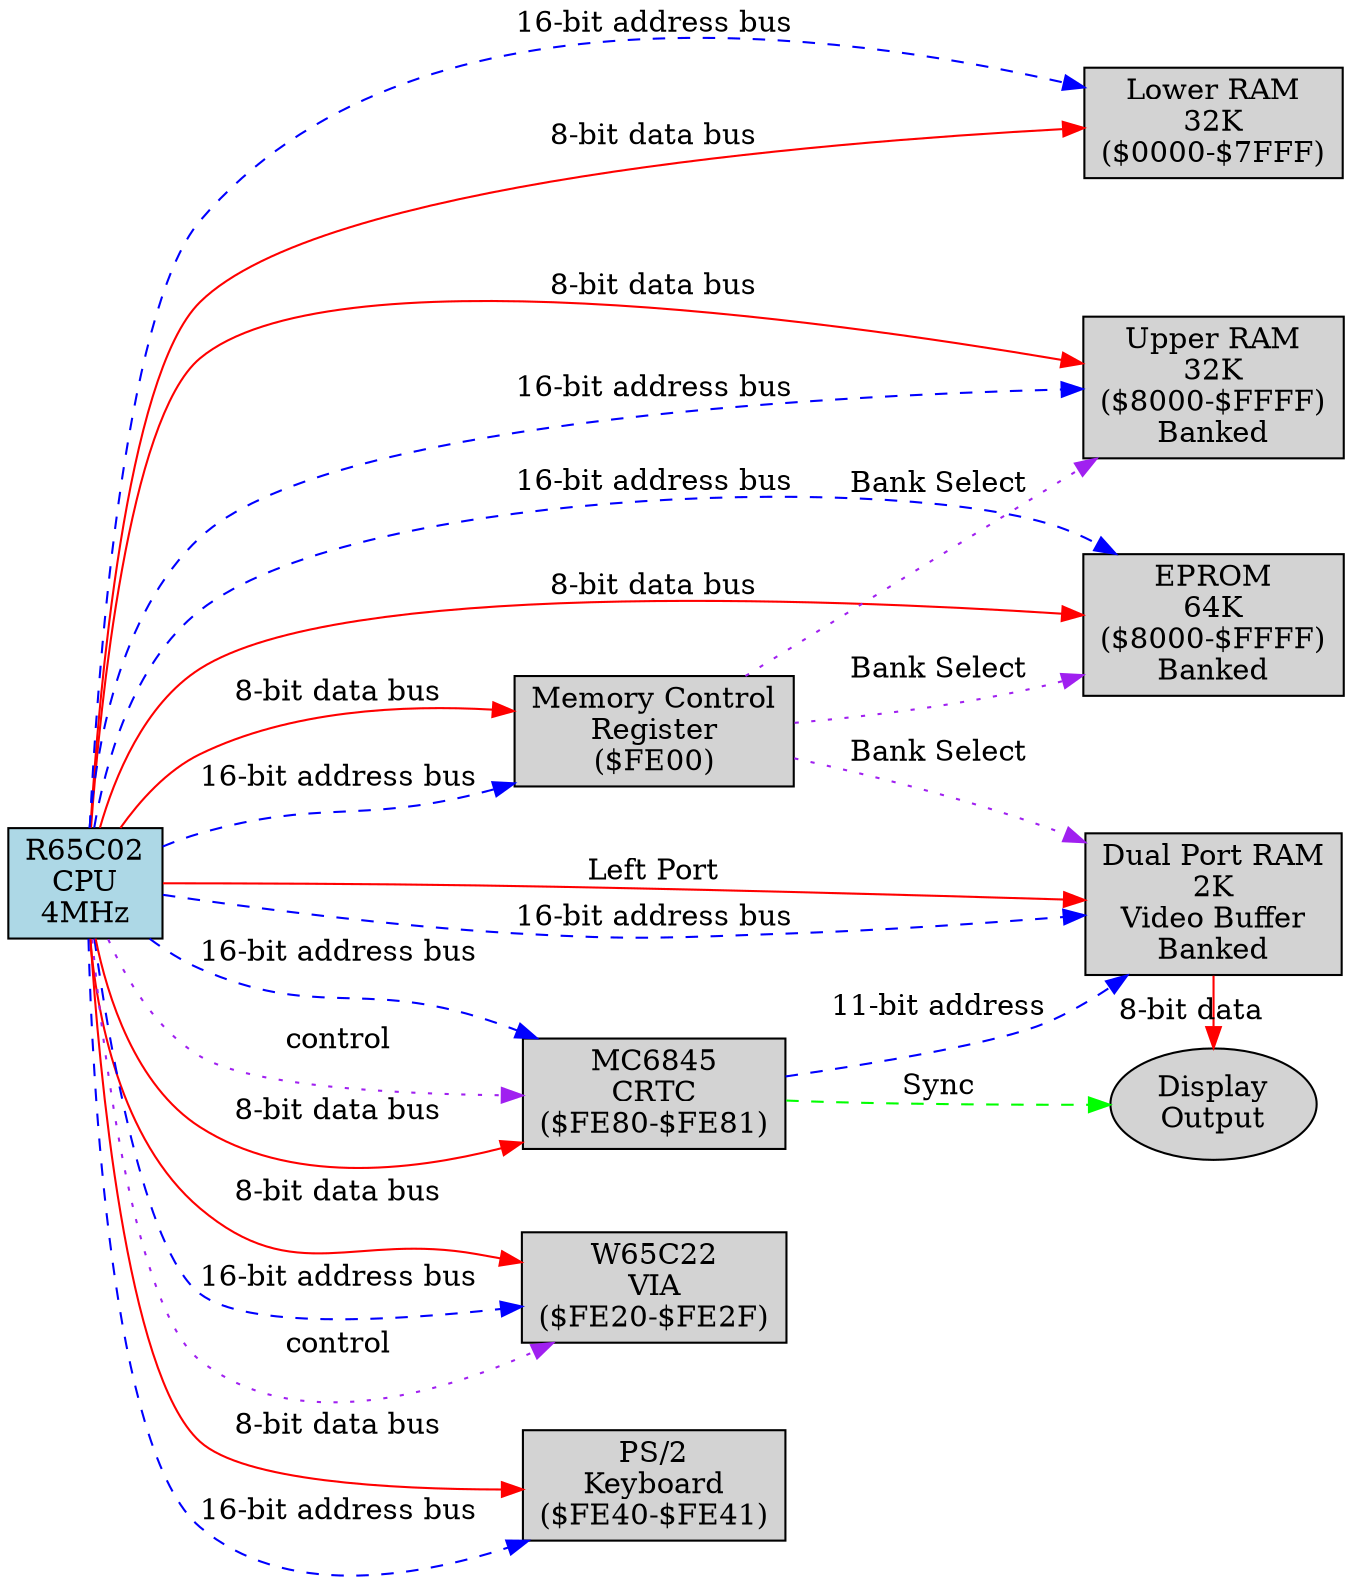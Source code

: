 digraph vintage_computer {
    // Graph settings
    rankdir=LR;
    node [shape=box, style=filled, fillcolor=lightgray];
    
    // Main CPU and Bus Controller
    CPU [label="R65C02\nCPU\n4MHz", fillcolor=lightblue];
    
    // Memory components
    LowerRAM [label="Lower RAM\n32K\n($0000-$7FFF)"];
    UpperRAM [label="Upper RAM\n32K\n($8000-$FFFF)\nBanked"];
    EPROM [label="EPROM\n64K\n($8000-$FFFF)\nBanked"];
    
    // I/O components
    MC [label="Memory Control\nRegister\n($FE00)"];
    VIA [label="W65C22\nVIA\n($FE20-$FE2F)"];
    PS2 [label="PS/2\nKeyboard\n($FE40-$FE41)"];
    CRTC [label="MC6845\nCRTC\n($FE80-$FE81)"];
    
    // Video components
    DualPortRAM [label="Dual Port RAM\n2K\nVideo Buffer\nBanked"];
    DisplayOut [label="Display\nOutput", shape=oval];
    
    // Data bus connections
    edge [color=red, label="8-bit data bus"];
    CPU -> {LowerRAM UpperRAM EPROM VIA PS2 CRTC MC};
    CPU -> DualPortRAM [label="Left Port"];
    DualPortRAM -> DisplayOut [label="8-bit data"];
    
    // Address bus
    edge [color=blue, style=dashed, label="16-bit address bus"];
    CPU -> {LowerRAM UpperRAM EPROM VIA PS2 CRTC MC DualPortRAM};
    CRTC -> DualPortRAM [label="11-bit address"];
    
    // Video connections
    edge [color=green];
    CRTC -> DisplayOut [label="Sync"];
    
    // Control lines
    edge [color=purple, style=dotted, label="control"];
    CPU -> {VIA CRTC};
    MC -> UpperRAM [label="Bank Select"];
    MC -> EPROM [label="Bank Select"];
    MC -> DualPortRAM [label="Bank Select"];

    // Component positioning
    {rank=same; LowerRAM UpperRAM EPROM}
    {rank=same; MC VIA PS2 CRTC}
    {rank=same; DualPortRAM DisplayOut}
}
